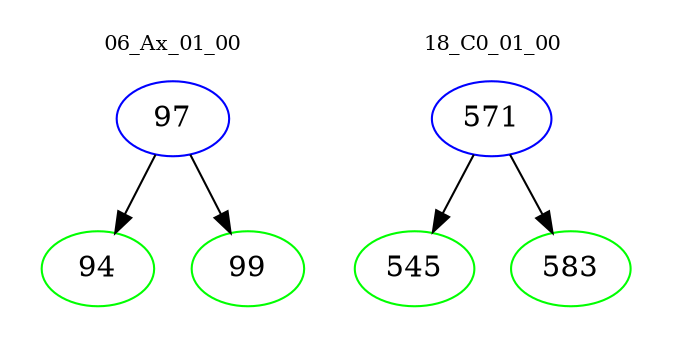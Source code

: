 digraph{
subgraph cluster_0 {
color = white
label = "06_Ax_01_00";
fontsize=10;
T0_97 [label="97", color="blue"]
T0_97 -> T0_94 [color="black"]
T0_94 [label="94", color="green"]
T0_97 -> T0_99 [color="black"]
T0_99 [label="99", color="green"]
}
subgraph cluster_1 {
color = white
label = "18_C0_01_00";
fontsize=10;
T1_571 [label="571", color="blue"]
T1_571 -> T1_545 [color="black"]
T1_545 [label="545", color="green"]
T1_571 -> T1_583 [color="black"]
T1_583 [label="583", color="green"]
}
}
